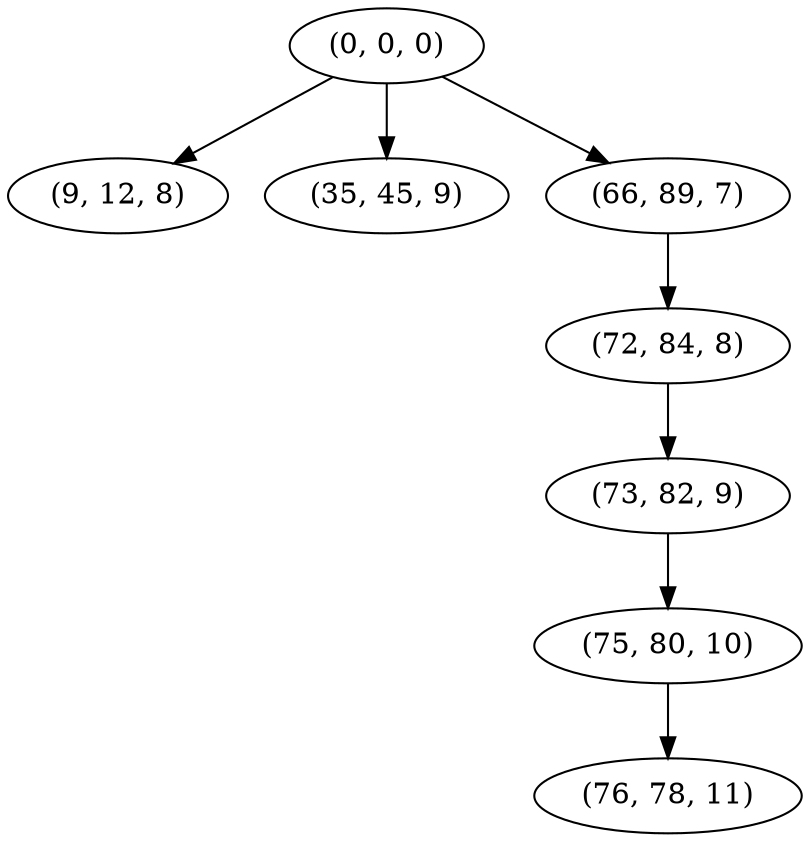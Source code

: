 digraph tree {
    "(0, 0, 0)";
    "(9, 12, 8)";
    "(35, 45, 9)";
    "(66, 89, 7)";
    "(72, 84, 8)";
    "(73, 82, 9)";
    "(75, 80, 10)";
    "(76, 78, 11)";
    "(0, 0, 0)" -> "(9, 12, 8)";
    "(0, 0, 0)" -> "(35, 45, 9)";
    "(0, 0, 0)" -> "(66, 89, 7)";
    "(66, 89, 7)" -> "(72, 84, 8)";
    "(72, 84, 8)" -> "(73, 82, 9)";
    "(73, 82, 9)" -> "(75, 80, 10)";
    "(75, 80, 10)" -> "(76, 78, 11)";
}
